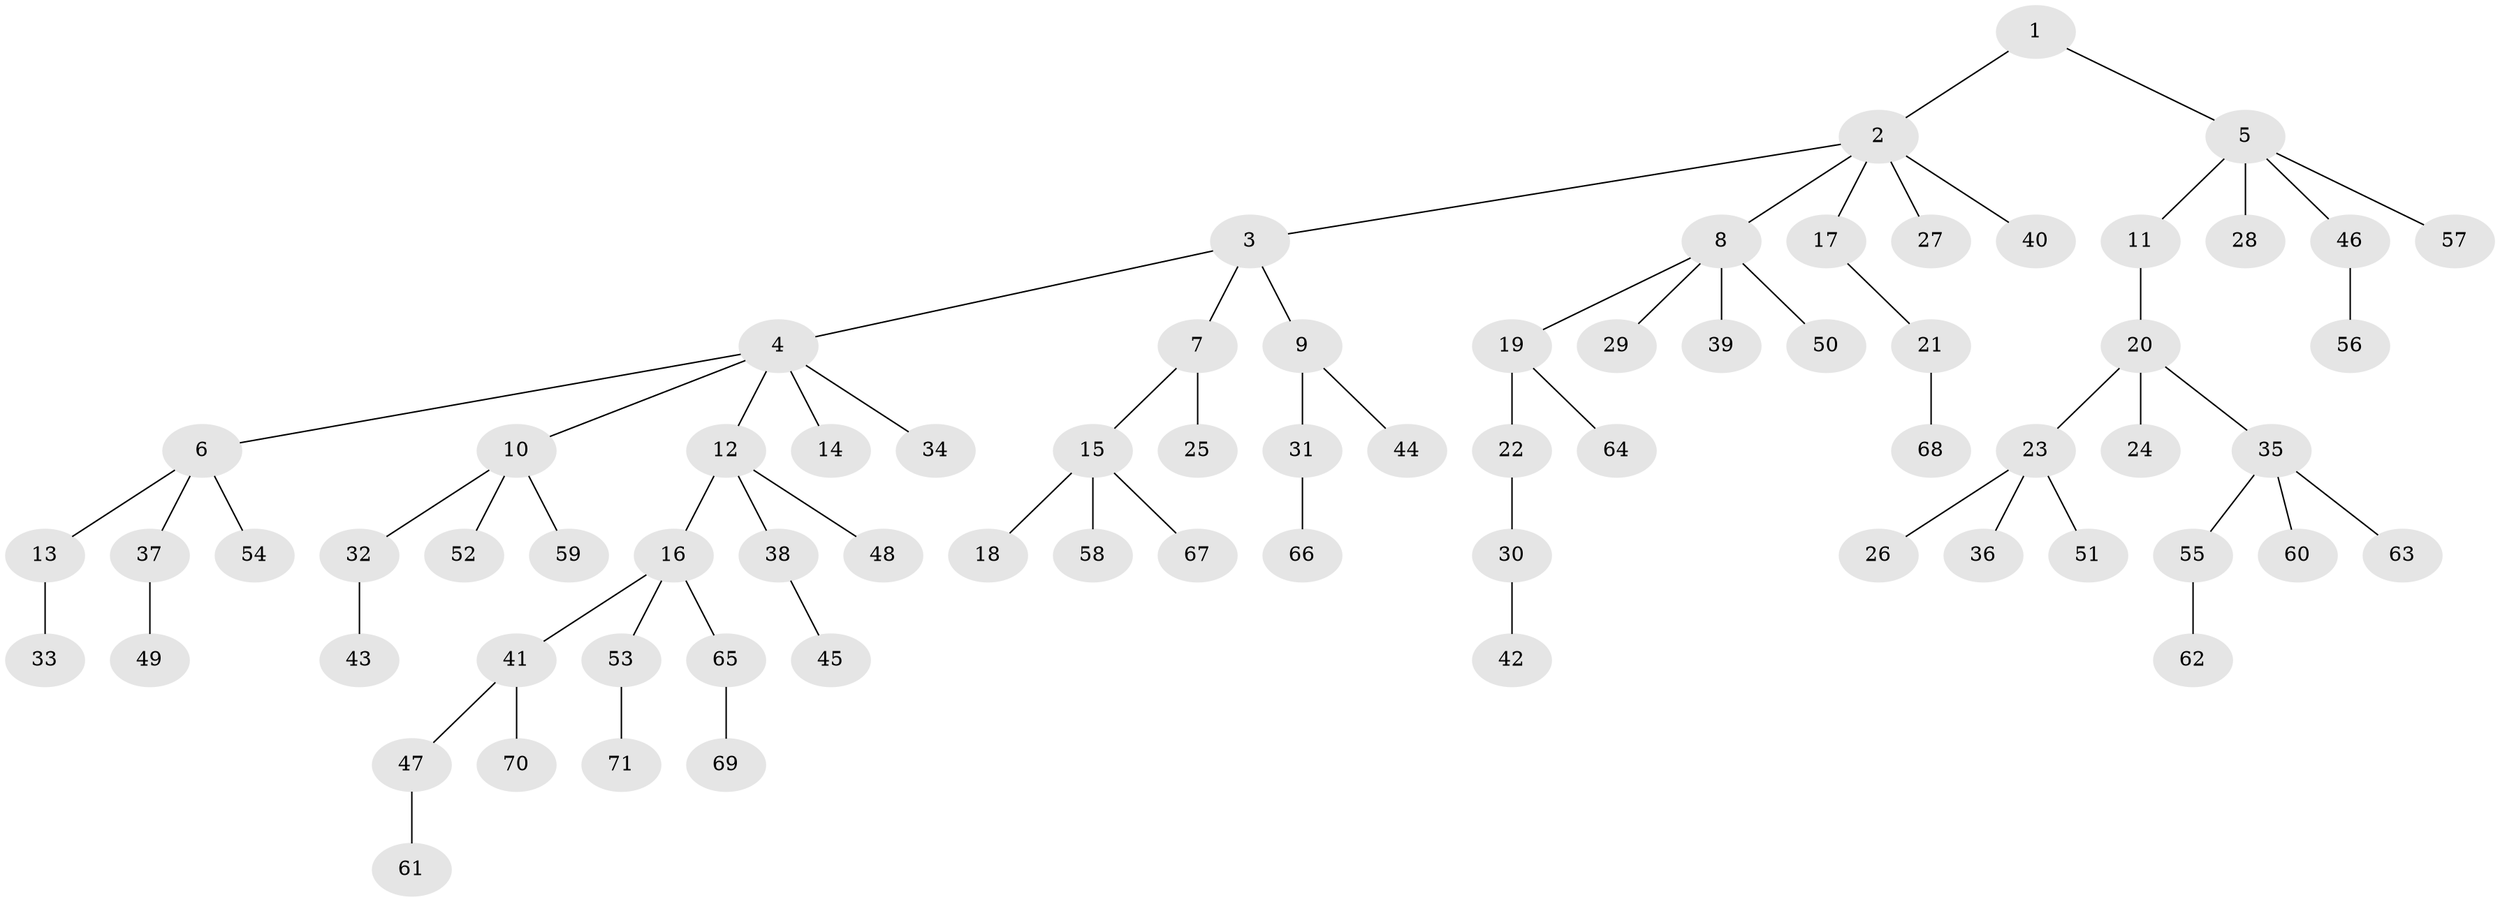// Generated by graph-tools (version 1.1) at 2025/53/03/09/25 04:53:29]
// undirected, 71 vertices, 70 edges
graph export_dot {
graph [start="1"]
  node [color=gray90,style=filled];
  1;
  2;
  3;
  4;
  5;
  6;
  7;
  8;
  9;
  10;
  11;
  12;
  13;
  14;
  15;
  16;
  17;
  18;
  19;
  20;
  21;
  22;
  23;
  24;
  25;
  26;
  27;
  28;
  29;
  30;
  31;
  32;
  33;
  34;
  35;
  36;
  37;
  38;
  39;
  40;
  41;
  42;
  43;
  44;
  45;
  46;
  47;
  48;
  49;
  50;
  51;
  52;
  53;
  54;
  55;
  56;
  57;
  58;
  59;
  60;
  61;
  62;
  63;
  64;
  65;
  66;
  67;
  68;
  69;
  70;
  71;
  1 -- 2;
  1 -- 5;
  2 -- 3;
  2 -- 8;
  2 -- 17;
  2 -- 27;
  2 -- 40;
  3 -- 4;
  3 -- 7;
  3 -- 9;
  4 -- 6;
  4 -- 10;
  4 -- 12;
  4 -- 14;
  4 -- 34;
  5 -- 11;
  5 -- 28;
  5 -- 46;
  5 -- 57;
  6 -- 13;
  6 -- 37;
  6 -- 54;
  7 -- 15;
  7 -- 25;
  8 -- 19;
  8 -- 29;
  8 -- 39;
  8 -- 50;
  9 -- 31;
  9 -- 44;
  10 -- 32;
  10 -- 52;
  10 -- 59;
  11 -- 20;
  12 -- 16;
  12 -- 38;
  12 -- 48;
  13 -- 33;
  15 -- 18;
  15 -- 58;
  15 -- 67;
  16 -- 41;
  16 -- 53;
  16 -- 65;
  17 -- 21;
  19 -- 22;
  19 -- 64;
  20 -- 23;
  20 -- 24;
  20 -- 35;
  21 -- 68;
  22 -- 30;
  23 -- 26;
  23 -- 36;
  23 -- 51;
  30 -- 42;
  31 -- 66;
  32 -- 43;
  35 -- 55;
  35 -- 60;
  35 -- 63;
  37 -- 49;
  38 -- 45;
  41 -- 47;
  41 -- 70;
  46 -- 56;
  47 -- 61;
  53 -- 71;
  55 -- 62;
  65 -- 69;
}
